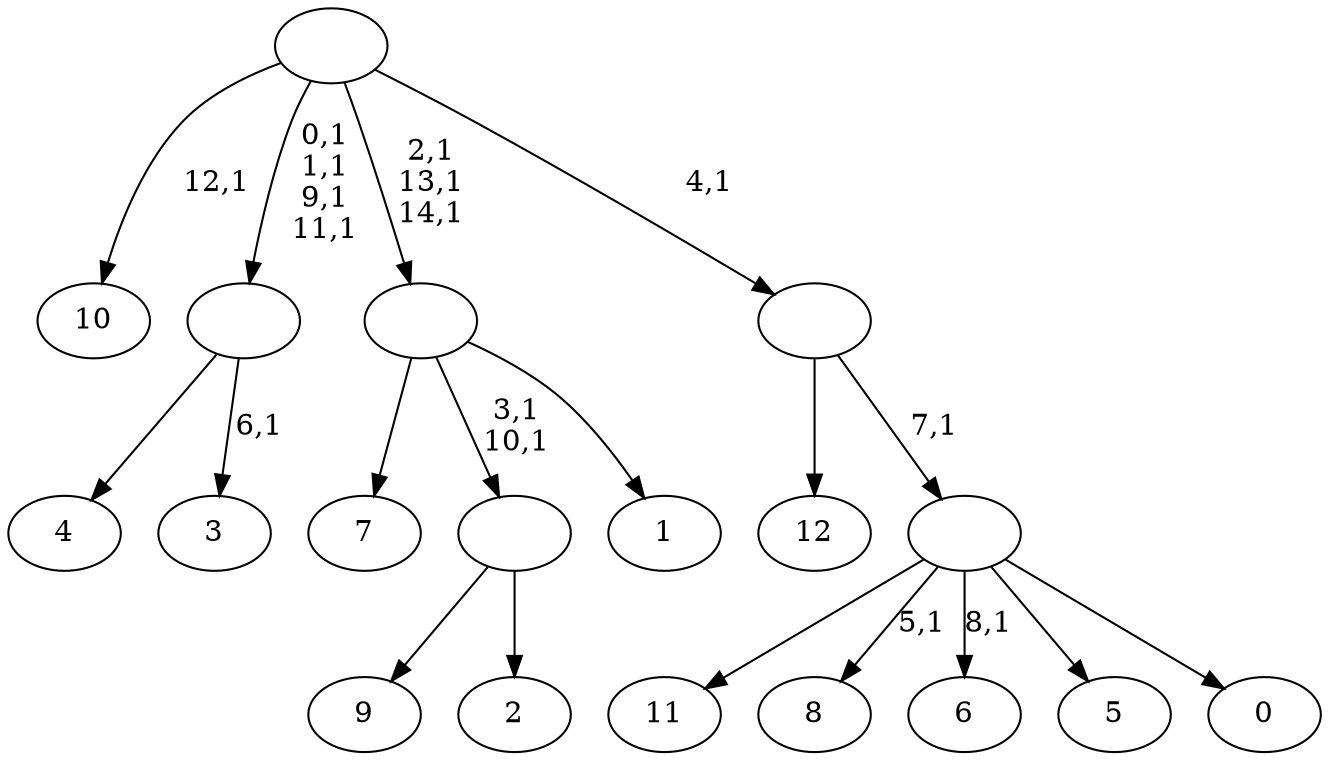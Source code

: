 digraph T {
	28 [label="12"]
	27 [label="11"]
	26 [label="10"]
	24 [label="9"]
	23 [label="8"]
	21 [label="7"]
	20 [label="6"]
	18 [label="5"]
	17 [label="4"]
	16 [label="3"]
	14 [label=""]
	10 [label="2"]
	9 [label=""]
	7 [label="1"]
	6 [label=""]
	3 [label="0"]
	2 [label=""]
	1 [label=""]
	0 [label=""]
	14 -> 16 [label="6,1"]
	14 -> 17 [label=""]
	9 -> 24 [label=""]
	9 -> 10 [label=""]
	6 -> 9 [label="3,1\n10,1"]
	6 -> 21 [label=""]
	6 -> 7 [label=""]
	2 -> 20 [label="8,1"]
	2 -> 23 [label="5,1"]
	2 -> 27 [label=""]
	2 -> 18 [label=""]
	2 -> 3 [label=""]
	1 -> 28 [label=""]
	1 -> 2 [label="7,1"]
	0 -> 6 [label="2,1\n13,1\n14,1"]
	0 -> 14 [label="0,1\n1,1\n9,1\n11,1"]
	0 -> 26 [label="12,1"]
	0 -> 1 [label="4,1"]
}
